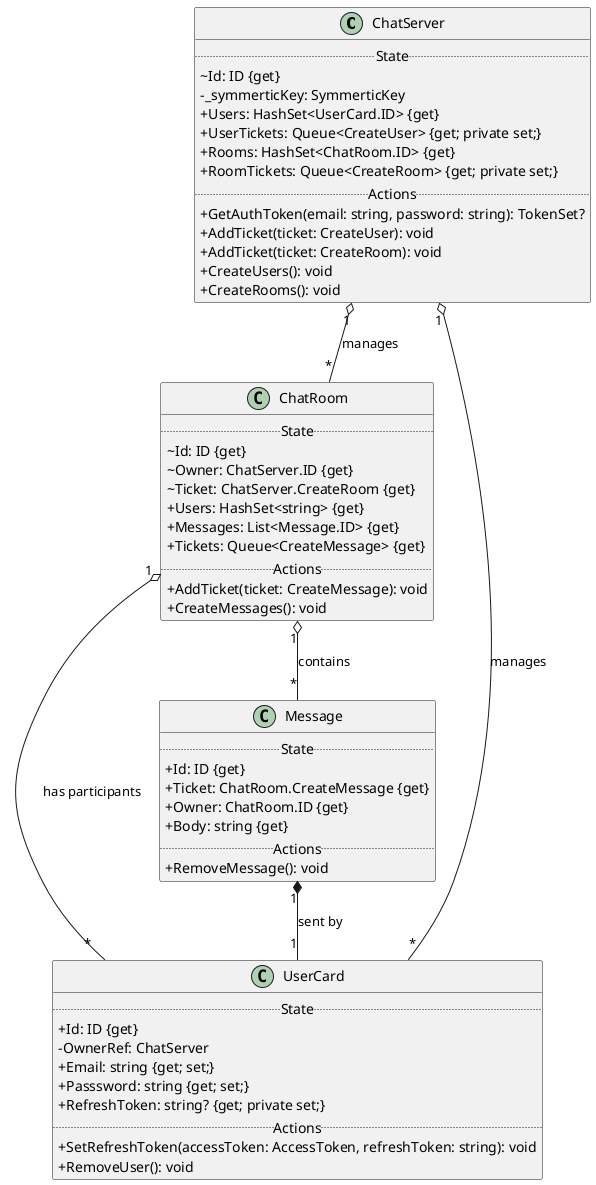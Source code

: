 @startuml
skinparam classAttributeIconSize 0
hide empty members

class ChatServer {
  .. State ..
  ~ Id: ID {get}
  - _symmerticKey: SymmerticKey
  + Users: HashSet<UserCard.ID> {get}
  + UserTickets: Queue<CreateUser> {get; private set;}
  + Rooms: HashSet<ChatRoom.ID> {get}
  + RoomTickets: Queue<CreateRoom> {get; private set;}
  .. Actions ..
  + GetAuthToken(email: string, password: string): TokenSet?
  + AddTicket(ticket: CreateUser): void
  + AddTicket(ticket: CreateRoom): void
  + CreateUsers(): void
  + CreateRooms(): void
}

class ChatRoom {
  .. State ..
  ~ Id: ID {get}
  ~ Owner: ChatServer.ID {get}
  ~ Ticket: ChatServer.CreateRoom {get}
  + Users: HashSet<string> {get}
  + Messages: List<Message.ID> {get}
  + Tickets: Queue<CreateMessage> {get}
  .. Actions ..
  + AddTicket(ticket: CreateMessage): void
  + CreateMessages(): void
}

class UserCard {
  .. State ..
  + Id: ID {get}
  - OwnerRef: ChatServer
  + Email: string {get; set;}
  + Passsword: string {get; set;}
  + RefreshToken: string? {get; private set;}
  .. Actions ..
  + SetRefreshToken(accessToken: AccessToken, refreshToken: string): void
  + RemoveUser(): void
}

class Message {
  .. State ..
  + Id: ID {get}
  + Ticket: ChatRoom.CreateMessage {get}
  + Owner: ChatRoom.ID {get}
  + Body: string {get}
  .. Actions ..
  + RemoveMessage(): void
}

ChatServer "1" o-- "*" ChatRoom : manages
ChatServer "1" o-- "*" UserCard : manages

ChatRoom "1" o-- "*" UserCard : has participants
ChatRoom "1" o-- "*" Message : contains

Message "1" *-- "1" UserCard : sent by

@enduml
